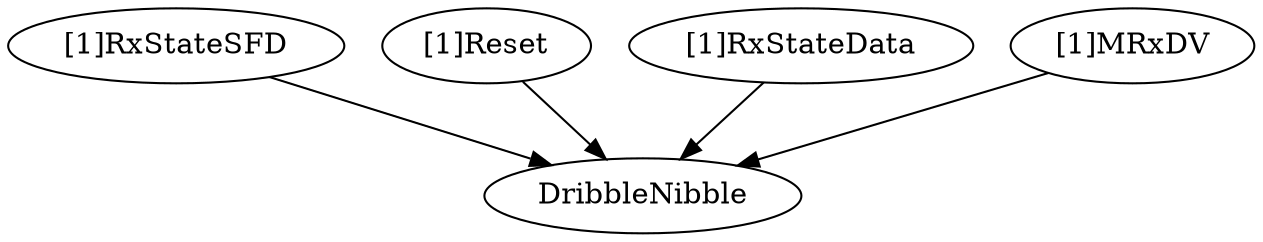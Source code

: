 strict digraph "" {
	"[1]RxStateSFD"	 [complexity=1,
		importance=0.0523674044478,
		rank=0.0523674044478];
	DribbleNibble	 [complexity=0,
		importance=0.019203592898,
		rank=0.0];
	"[1]RxStateSFD" -> DribbleNibble;
	"[1]Reset"	 [complexity=1,
		importance=0.0715709973458,
		rank=0.0715709973458];
	"[1]Reset" -> DribbleNibble;
	"[1]RxStateData"	 [complexity=2,
		importance=0.0331638115499,
		rank=0.0165819057749];
	"[1]RxStateData" -> DribbleNibble;
	"[1]MRxDV"	 [complexity=2,
		importance=0.0331638115499,
		rank=0.0165819057749];
	"[1]MRxDV" -> DribbleNibble;
}
